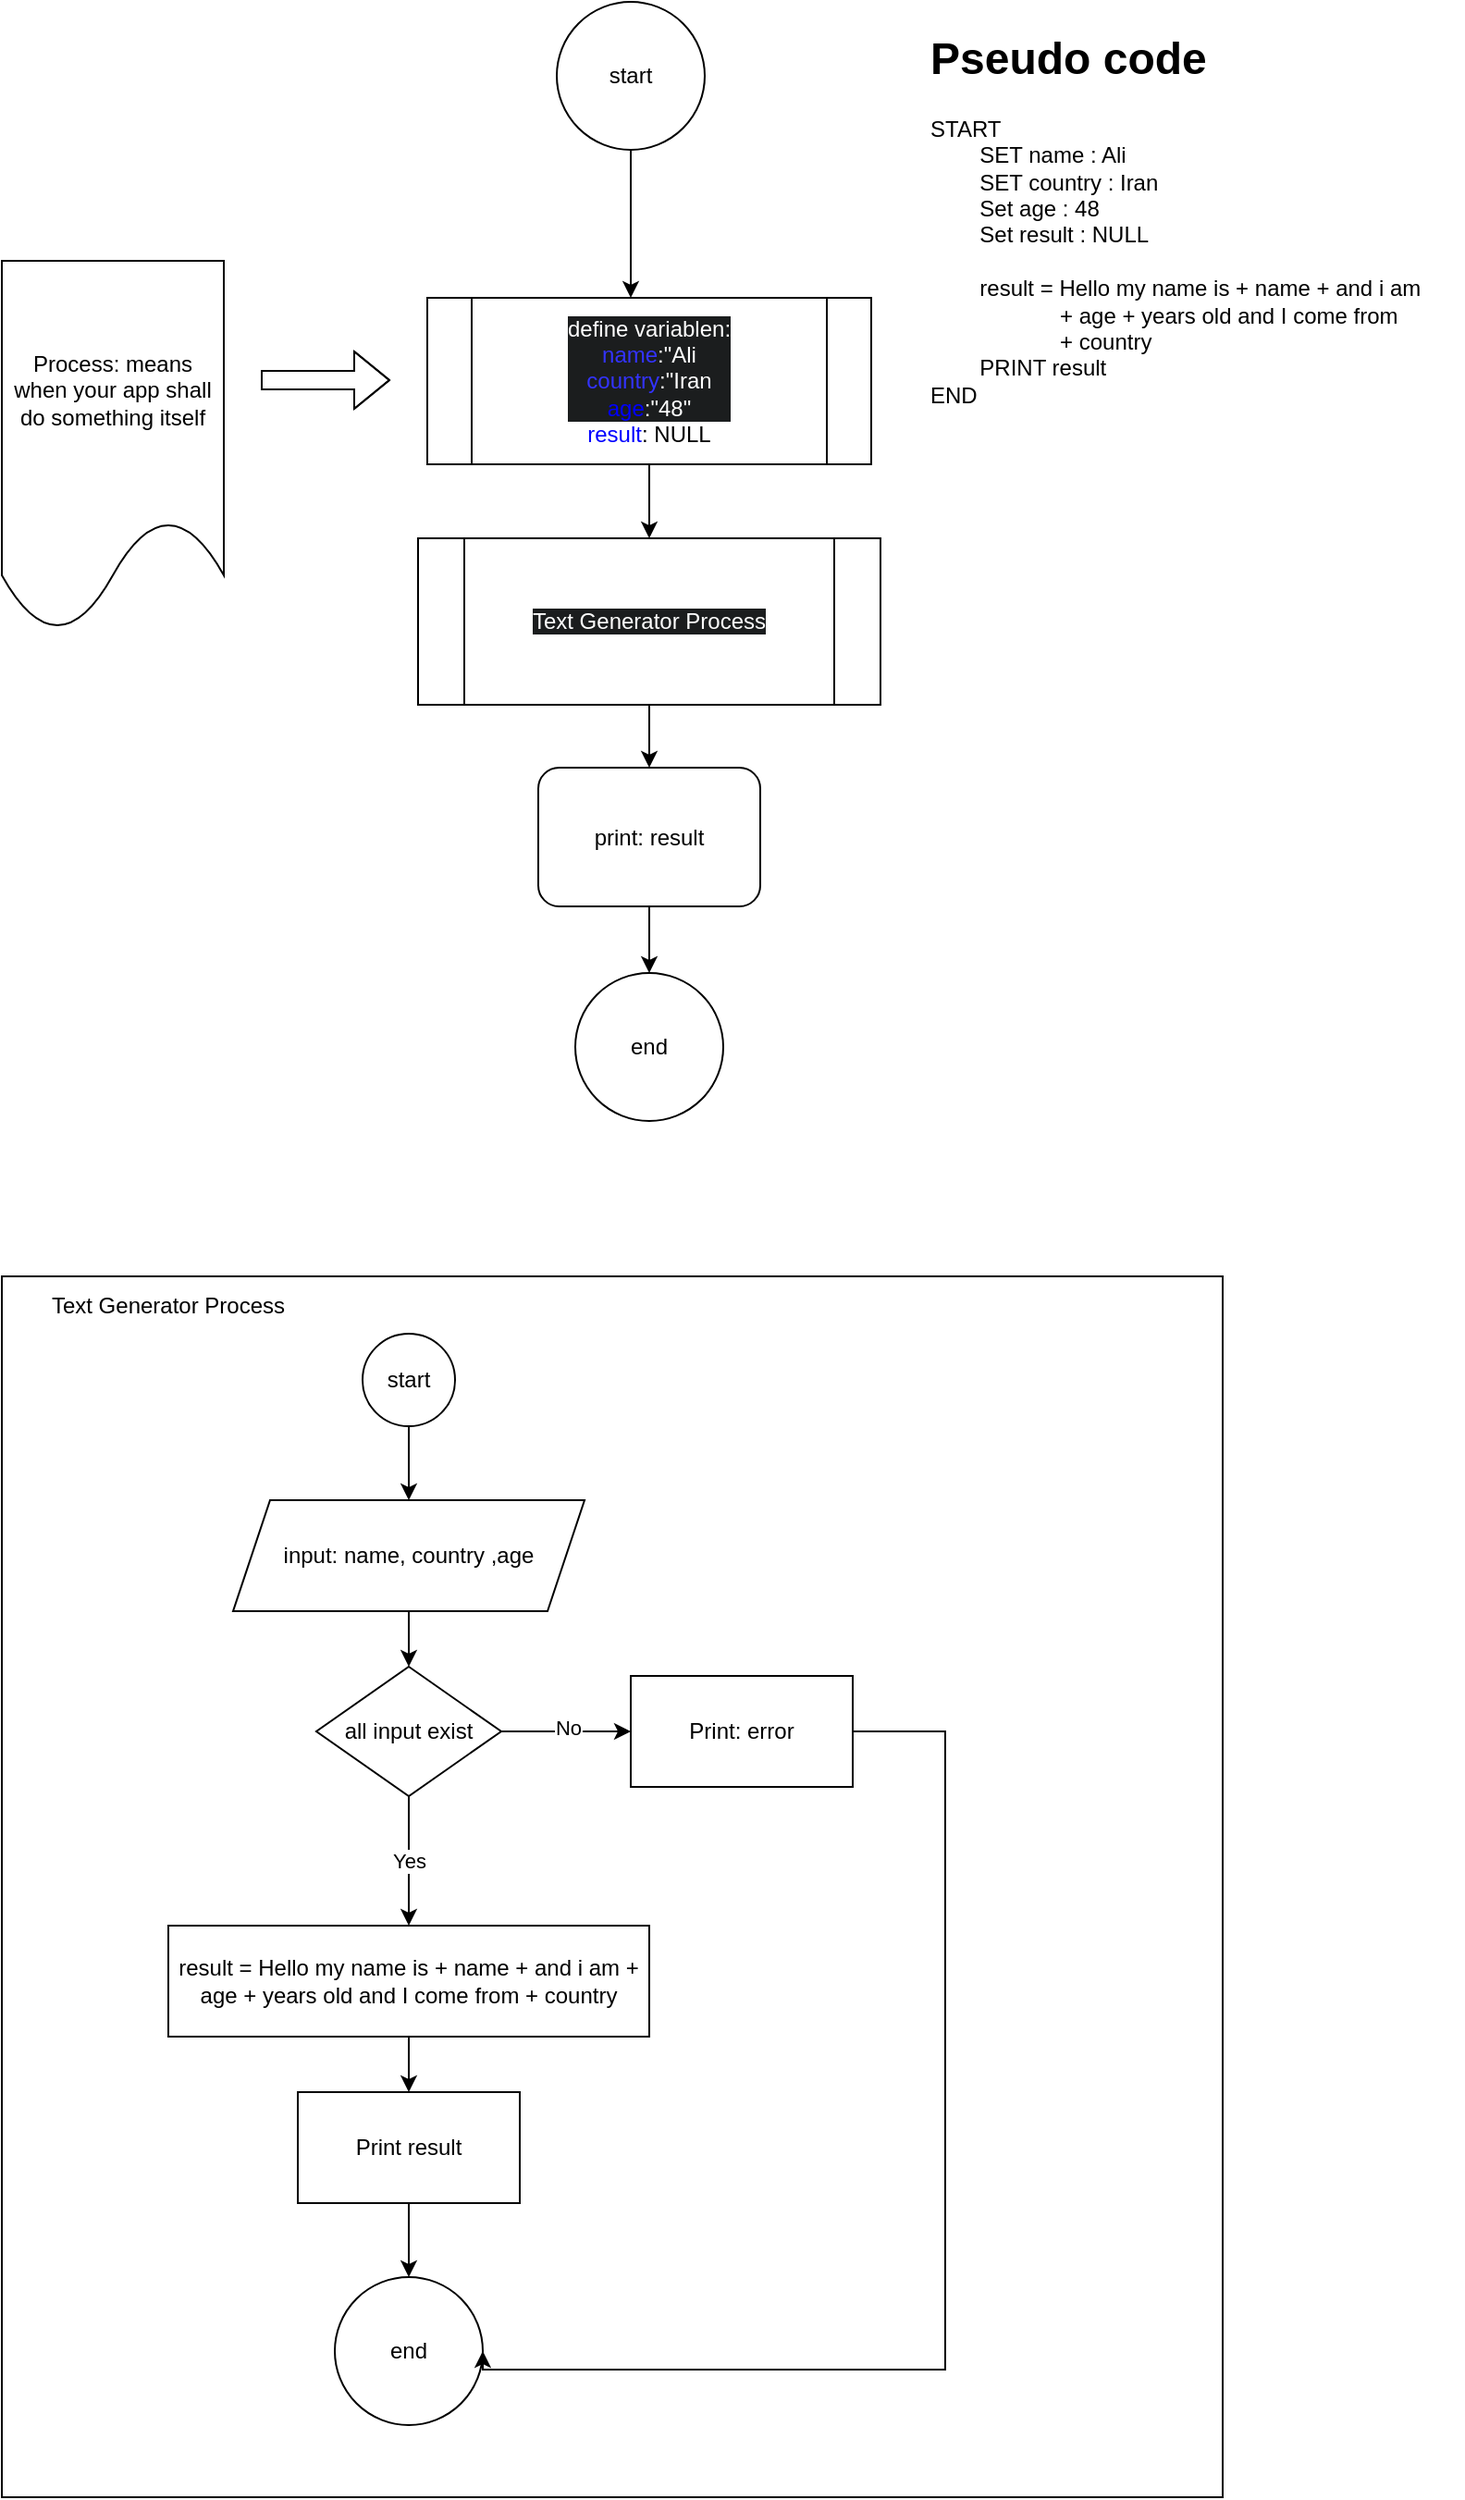 <mxfile version="28.1.2">
  <diagram id="Sth06mK30V3zHAv7V6Pm" name="Seite-1">
    <mxGraphModel dx="1042" dy="722" grid="1" gridSize="10" guides="1" tooltips="1" connect="1" arrows="1" fold="1" page="1" pageScale="1" pageWidth="827" pageHeight="1169" math="0" shadow="0">
      <root>
        <mxCell id="0" />
        <mxCell id="1" parent="0" />
        <mxCell id="E9niRsdSj-YeeOGyySzF-3" value="" style="edgeStyle=orthogonalEdgeStyle;rounded=0;orthogonalLoop=1;jettySize=auto;html=1;" edge="1" parent="1" source="E9niRsdSj-YeeOGyySzF-1">
          <mxGeometry relative="1" as="geometry">
            <mxPoint x="380" y="180" as="targetPoint" />
          </mxGeometry>
        </mxCell>
        <mxCell id="E9niRsdSj-YeeOGyySzF-1" value="start" style="ellipse;whiteSpace=wrap;html=1;aspect=fixed;" vertex="1" parent="1">
          <mxGeometry x="340" y="20" width="80" height="80" as="geometry" />
        </mxCell>
        <mxCell id="E9niRsdSj-YeeOGyySzF-14" value="" style="edgeStyle=orthogonalEdgeStyle;rounded=0;orthogonalLoop=1;jettySize=auto;html=1;" edge="1" parent="1" source="E9niRsdSj-YeeOGyySzF-4" target="E9niRsdSj-YeeOGyySzF-9">
          <mxGeometry relative="1" as="geometry" />
        </mxCell>
        <mxCell id="E9niRsdSj-YeeOGyySzF-4" value="&lt;br&gt;&lt;span style=&quot;color: rgb(255, 255, 255); font-family: Helvetica; font-size: 12px; font-style: normal; font-variant-ligatures: normal; font-variant-caps: normal; font-weight: 400; letter-spacing: normal; orphans: 2; text-align: center; text-indent: 0px; text-transform: none; widows: 2; word-spacing: 0px; -webkit-text-stroke-width: 0px; white-space: normal; background-color: rgb(27, 29, 30); text-decoration-thickness: initial; text-decoration-style: initial; text-decoration-color: initial; display: inline !important; float: none;&quot;&gt;define variablen:&lt;/span&gt;&lt;div style=&quot;forced-color-adjust: none; font-family: Helvetica; font-size: 12px; font-style: normal; font-variant-ligatures: normal; font-variant-caps: normal; font-weight: 400; letter-spacing: normal; orphans: 2; text-align: center; text-indent: 0px; text-transform: none; widows: 2; word-spacing: 0px; -webkit-text-stroke-width: 0px; white-space: normal; background-color: rgb(27, 29, 30); text-decoration-thickness: initial; text-decoration-style: initial; text-decoration-color: initial; box-shadow: none !important;&quot;&gt;&lt;font style=&quot;color: rgb(51, 51, 255);&quot;&gt;name&lt;/font&gt;&lt;span style=&quot;color: rgb(255, 255, 255);&quot;&gt;:&quot;Ali&lt;/span&gt;&lt;/div&gt;&lt;div style=&quot;forced-color-adjust: none; font-family: Helvetica; font-size: 12px; font-style: normal; font-variant-ligatures: normal; font-variant-caps: normal; font-weight: 400; letter-spacing: normal; orphans: 2; text-align: center; text-indent: 0px; text-transform: none; widows: 2; word-spacing: 0px; -webkit-text-stroke-width: 0px; white-space: normal; background-color: rgb(27, 29, 30); text-decoration-thickness: initial; text-decoration-style: initial; text-decoration-color: initial; box-shadow: none !important;&quot;&gt;&lt;font style=&quot;color: rgb(51, 51, 255);&quot;&gt;country&lt;/font&gt;&lt;span style=&quot;color: rgb(255, 255, 255);&quot;&gt;:&quot;Iran&lt;/span&gt;&lt;/div&gt;&lt;div style=&quot;forced-color-adjust: none; font-family: Helvetica; font-size: 12px; font-style: normal; font-variant-ligatures: normal; font-variant-caps: normal; font-weight: 400; letter-spacing: normal; orphans: 2; text-align: center; text-indent: 0px; text-transform: none; widows: 2; word-spacing: 0px; -webkit-text-stroke-width: 0px; white-space: normal; background-color: rgb(27, 29, 30); text-decoration-thickness: initial; text-decoration-style: initial; text-decoration-color: initial; box-shadow: none !important;&quot;&gt;&lt;font style=&quot;color: rgb(0, 0, 255);&quot;&gt;age&lt;/font&gt;&lt;span style=&quot;color: rgb(255, 255, 255);&quot;&gt;:&quot;48&quot;&lt;/span&gt;&lt;/div&gt;&lt;font style=&quot;color: rgb(0, 0, 255);&quot;&gt;result&lt;/font&gt;: NULL&lt;div&gt;&lt;br&gt;&lt;/div&gt;" style="shape=process;whiteSpace=wrap;html=1;backgroundOutline=1;" vertex="1" parent="1">
          <mxGeometry x="270" y="180" width="240" height="90" as="geometry" />
        </mxCell>
        <mxCell id="E9niRsdSj-YeeOGyySzF-5" value="Process: means when your app shall do something itself" style="shape=document;whiteSpace=wrap;html=1;boundedLbl=1;" vertex="1" parent="1">
          <mxGeometry x="40" y="160" width="120" height="200" as="geometry" />
        </mxCell>
        <mxCell id="E9niRsdSj-YeeOGyySzF-6" value="" style="shape=flexArrow;endArrow=classic;html=1;rounded=0;" edge="1" parent="1">
          <mxGeometry width="50" height="50" relative="1" as="geometry">
            <mxPoint x="180" y="224.5" as="sourcePoint" />
            <mxPoint x="250" y="224.5" as="targetPoint" />
            <Array as="points">
              <mxPoint x="200" y="224.5" />
            </Array>
          </mxGeometry>
        </mxCell>
        <mxCell id="E9niRsdSj-YeeOGyySzF-11" value="" style="edgeStyle=orthogonalEdgeStyle;rounded=0;orthogonalLoop=1;jettySize=auto;html=1;" edge="1" parent="1" source="E9niRsdSj-YeeOGyySzF-9" target="E9niRsdSj-YeeOGyySzF-10">
          <mxGeometry relative="1" as="geometry" />
        </mxCell>
        <mxCell id="E9niRsdSj-YeeOGyySzF-9" value="&lt;div&gt;&lt;span style=&quot;color: rgb(255, 255, 255); font-family: Helvetica; font-size: 12px; font-style: normal; font-variant-ligatures: normal; font-variant-caps: normal; font-weight: 400; letter-spacing: normal; orphans: 2; text-align: center; text-indent: 0px; text-transform: none; widows: 2; word-spacing: 0px; -webkit-text-stroke-width: 0px; white-space: normal; background-color: rgb(27, 29, 30); text-decoration-thickness: initial; text-decoration-style: initial; text-decoration-color: initial; display: inline !important; float: none;&quot;&gt;Text Generator Process&lt;/span&gt;&lt;/div&gt;" style="shape=process;whiteSpace=wrap;html=1;backgroundOutline=1;" vertex="1" parent="1">
          <mxGeometry x="265" y="310" width="250" height="90" as="geometry" />
        </mxCell>
        <mxCell id="E9niRsdSj-YeeOGyySzF-13" value="" style="edgeStyle=orthogonalEdgeStyle;rounded=0;orthogonalLoop=1;jettySize=auto;html=1;" edge="1" parent="1" source="E9niRsdSj-YeeOGyySzF-10" target="E9niRsdSj-YeeOGyySzF-12">
          <mxGeometry relative="1" as="geometry" />
        </mxCell>
        <mxCell id="E9niRsdSj-YeeOGyySzF-10" value="print: result" style="rounded=1;whiteSpace=wrap;html=1;" vertex="1" parent="1">
          <mxGeometry x="330" y="434" width="120" height="75" as="geometry" />
        </mxCell>
        <mxCell id="E9niRsdSj-YeeOGyySzF-12" value="end" style="ellipse;whiteSpace=wrap;html=1;rounded=1;" vertex="1" parent="1">
          <mxGeometry x="350" y="545" width="80" height="80" as="geometry" />
        </mxCell>
        <mxCell id="E9niRsdSj-YeeOGyySzF-16" value="" style="whiteSpace=wrap;html=1;aspect=fixed;" vertex="1" parent="1">
          <mxGeometry x="40" y="709" width="660" height="660" as="geometry" />
        </mxCell>
        <mxCell id="E9niRsdSj-YeeOGyySzF-17" value="Text Generator Process" style="text;html=1;align=center;verticalAlign=middle;whiteSpace=wrap;rounded=0;" vertex="1" parent="1">
          <mxGeometry x="60" y="710" width="140" height="30" as="geometry" />
        </mxCell>
        <mxCell id="E9niRsdSj-YeeOGyySzF-20" value="" style="edgeStyle=orthogonalEdgeStyle;rounded=0;orthogonalLoop=1;jettySize=auto;html=1;" edge="1" parent="1" source="E9niRsdSj-YeeOGyySzF-18" target="E9niRsdSj-YeeOGyySzF-19">
          <mxGeometry relative="1" as="geometry" />
        </mxCell>
        <mxCell id="E9niRsdSj-YeeOGyySzF-18" value="start" style="ellipse;whiteSpace=wrap;html=1;aspect=fixed;" vertex="1" parent="1">
          <mxGeometry x="235" y="740" width="50" height="50" as="geometry" />
        </mxCell>
        <mxCell id="E9niRsdSj-YeeOGyySzF-22" value="" style="edgeStyle=orthogonalEdgeStyle;rounded=0;orthogonalLoop=1;jettySize=auto;html=1;" edge="1" parent="1" source="E9niRsdSj-YeeOGyySzF-19" target="E9niRsdSj-YeeOGyySzF-21">
          <mxGeometry relative="1" as="geometry" />
        </mxCell>
        <mxCell id="E9niRsdSj-YeeOGyySzF-19" value="input: name, country ,age" style="shape=parallelogram;perimeter=parallelogramPerimeter;whiteSpace=wrap;html=1;fixedSize=1;" vertex="1" parent="1">
          <mxGeometry x="165" y="830" width="190" height="60" as="geometry" />
        </mxCell>
        <mxCell id="E9niRsdSj-YeeOGyySzF-30" value="" style="edgeStyle=orthogonalEdgeStyle;rounded=0;orthogonalLoop=1;jettySize=auto;html=1;" edge="1" parent="1" source="E9niRsdSj-YeeOGyySzF-21" target="E9niRsdSj-YeeOGyySzF-29">
          <mxGeometry relative="1" as="geometry" />
        </mxCell>
        <mxCell id="E9niRsdSj-YeeOGyySzF-32" value="No" style="edgeLabel;html=1;align=center;verticalAlign=middle;resizable=0;points=[];" vertex="1" connectable="0" parent="E9niRsdSj-YeeOGyySzF-30">
          <mxGeometry x="0.009" y="2" relative="1" as="geometry">
            <mxPoint as="offset" />
          </mxGeometry>
        </mxCell>
        <mxCell id="E9niRsdSj-YeeOGyySzF-34" value="Yes" style="edgeStyle=orthogonalEdgeStyle;rounded=0;orthogonalLoop=1;jettySize=auto;html=1;" edge="1" parent="1" source="E9niRsdSj-YeeOGyySzF-21" target="E9niRsdSj-YeeOGyySzF-23">
          <mxGeometry relative="1" as="geometry" />
        </mxCell>
        <mxCell id="E9niRsdSj-YeeOGyySzF-21" value="all input exist" style="rhombus;whiteSpace=wrap;html=1;" vertex="1" parent="1">
          <mxGeometry x="210" y="920" width="100" height="70" as="geometry" />
        </mxCell>
        <mxCell id="E9niRsdSj-YeeOGyySzF-26" value="" style="edgeStyle=orthogonalEdgeStyle;rounded=0;orthogonalLoop=1;jettySize=auto;html=1;" edge="1" parent="1" source="E9niRsdSj-YeeOGyySzF-23" target="E9niRsdSj-YeeOGyySzF-25">
          <mxGeometry relative="1" as="geometry" />
        </mxCell>
        <mxCell id="E9niRsdSj-YeeOGyySzF-23" value="result = Hello my name is + name + and i am + age + years old and I come from + country" style="whiteSpace=wrap;html=1;" vertex="1" parent="1">
          <mxGeometry x="130" y="1060" width="260" height="60" as="geometry" />
        </mxCell>
        <mxCell id="E9niRsdSj-YeeOGyySzF-28" value="" style="edgeStyle=orthogonalEdgeStyle;rounded=0;orthogonalLoop=1;jettySize=auto;html=1;" edge="1" parent="1" source="E9niRsdSj-YeeOGyySzF-25" target="E9niRsdSj-YeeOGyySzF-27">
          <mxGeometry relative="1" as="geometry" />
        </mxCell>
        <mxCell id="E9niRsdSj-YeeOGyySzF-25" value="Print result" style="whiteSpace=wrap;html=1;" vertex="1" parent="1">
          <mxGeometry x="200" y="1150" width="120" height="60" as="geometry" />
        </mxCell>
        <mxCell id="E9niRsdSj-YeeOGyySzF-27" value="end" style="ellipse;whiteSpace=wrap;html=1;" vertex="1" parent="1">
          <mxGeometry x="220" y="1250" width="80" height="80" as="geometry" />
        </mxCell>
        <mxCell id="E9niRsdSj-YeeOGyySzF-31" style="edgeStyle=orthogonalEdgeStyle;rounded=0;orthogonalLoop=1;jettySize=auto;html=1;entryX=1;entryY=0.5;entryDx=0;entryDy=0;" edge="1" parent="1" source="E9niRsdSj-YeeOGyySzF-29" target="E9niRsdSj-YeeOGyySzF-27">
          <mxGeometry relative="1" as="geometry">
            <Array as="points">
              <mxPoint x="550" y="955" />
              <mxPoint x="550" y="1300" />
            </Array>
          </mxGeometry>
        </mxCell>
        <mxCell id="E9niRsdSj-YeeOGyySzF-29" value="Print: error" style="whiteSpace=wrap;html=1;" vertex="1" parent="1">
          <mxGeometry x="380" y="925" width="120" height="60" as="geometry" />
        </mxCell>
        <mxCell id="E9niRsdSj-YeeOGyySzF-35" value="&lt;h1 style=&quot;margin-top: 0px;&quot;&gt;Pseudo code&lt;/h1&gt;&lt;div&gt;START&lt;/div&gt;&lt;div&gt;&lt;span style=&quot;white-space: pre;&quot;&gt;&#x9;&lt;/span&gt;SET name : Ali&lt;/div&gt;&lt;div&gt;&lt;span style=&quot;white-space: pre;&quot;&gt;&#x9;&lt;/span&gt;SET country : Iran&lt;/div&gt;&lt;div&gt;&lt;span style=&quot;white-space: pre;&quot;&gt;&#x9;&lt;/span&gt;Set age : 48&lt;/div&gt;&lt;div&gt;&lt;span style=&quot;white-space: pre;&quot;&gt;&#x9;&lt;/span&gt;Set result : NULL&lt;/div&gt;&lt;div&gt;&lt;br&gt;&lt;/div&gt;&lt;div&gt;&lt;span style=&quot;white-space: pre;&quot;&gt;&#x9;&lt;/span&gt;result = Hello my name is + name + and i am&amp;nbsp;&lt;br&gt;&lt;/div&gt;&lt;div&gt;&lt;span style=&quot;white-space: pre;&quot;&gt;&#x9;&lt;/span&gt;&amp;nbsp; &amp;nbsp; &amp;nbsp; &amp;nbsp; &amp;nbsp; &amp;nbsp; &amp;nbsp;+ age + years old and I come from&amp;nbsp;&lt;br&gt;&lt;/div&gt;&lt;div&gt;&lt;span style=&quot;white-space: pre;&quot;&gt;&#x9;&lt;/span&gt;&lt;span style=&quot;white-space: pre;&quot;&gt;&#x9;&lt;/span&gt;&amp;nbsp; &amp;nbsp; &amp;nbsp;+ country&lt;br&gt;&lt;/div&gt;&lt;div&gt;&lt;span style=&quot;white-space: pre;&quot;&gt;&#x9;&lt;/span&gt;PRINT result&lt;br&gt;&lt;/div&gt;&lt;div&gt;END&lt;/div&gt;" style="text;html=1;whiteSpace=wrap;overflow=hidden;rounded=0;" vertex="1" parent="1">
          <mxGeometry x="540" y="30" width="290" height="450" as="geometry" />
        </mxCell>
      </root>
    </mxGraphModel>
  </diagram>
</mxfile>

